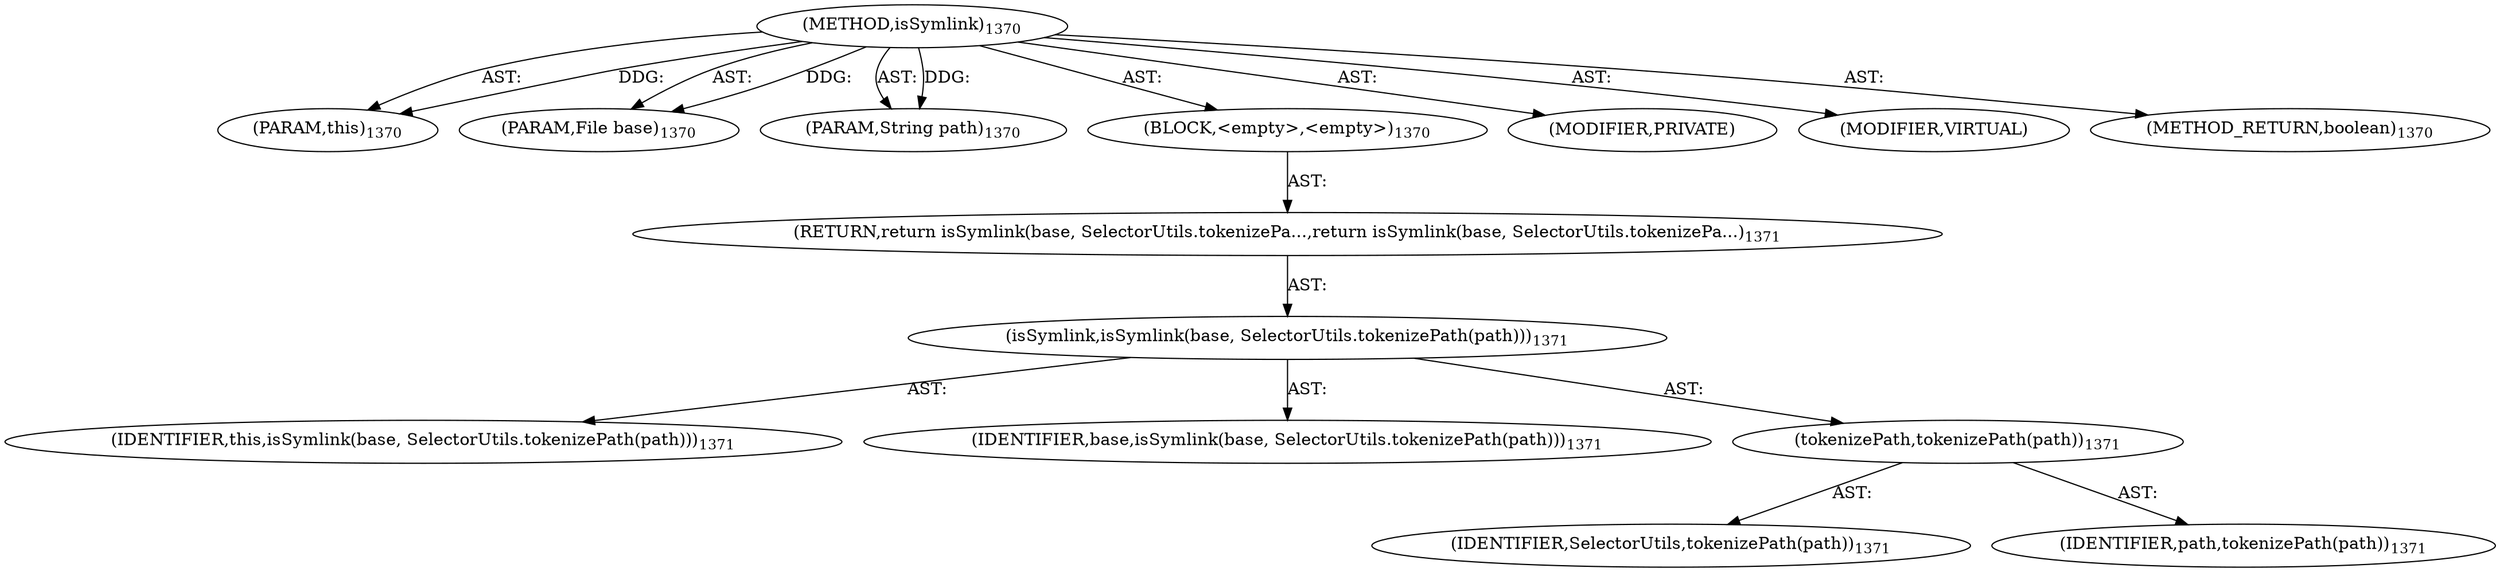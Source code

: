 digraph "isSymlink" {  
"111669149744" [label = <(METHOD,isSymlink)<SUB>1370</SUB>> ]
"115964117016" [label = <(PARAM,this)<SUB>1370</SUB>> ]
"115964117081" [label = <(PARAM,File base)<SUB>1370</SUB>> ]
"115964117082" [label = <(PARAM,String path)<SUB>1370</SUB>> ]
"25769803950" [label = <(BLOCK,&lt;empty&gt;,&lt;empty&gt;)<SUB>1370</SUB>> ]
"146028888111" [label = <(RETURN,return isSymlink(base, SelectorUtils.tokenizePa...,return isSymlink(base, SelectorUtils.tokenizePa...)<SUB>1371</SUB>> ]
"30064771821" [label = <(isSymlink,isSymlink(base, SelectorUtils.tokenizePath(path)))<SUB>1371</SUB>> ]
"68719476796" [label = <(IDENTIFIER,this,isSymlink(base, SelectorUtils.tokenizePath(path)))<SUB>1371</SUB>> ]
"68719477408" [label = <(IDENTIFIER,base,isSymlink(base, SelectorUtils.tokenizePath(path)))<SUB>1371</SUB>> ]
"30064771822" [label = <(tokenizePath,tokenizePath(path))<SUB>1371</SUB>> ]
"68719477409" [label = <(IDENTIFIER,SelectorUtils,tokenizePath(path))<SUB>1371</SUB>> ]
"68719477410" [label = <(IDENTIFIER,path,tokenizePath(path))<SUB>1371</SUB>> ]
"133143986297" [label = <(MODIFIER,PRIVATE)> ]
"133143986298" [label = <(MODIFIER,VIRTUAL)> ]
"128849018928" [label = <(METHOD_RETURN,boolean)<SUB>1370</SUB>> ]
  "111669149744" -> "115964117016"  [ label = "AST: "] 
  "111669149744" -> "115964117081"  [ label = "AST: "] 
  "111669149744" -> "115964117082"  [ label = "AST: "] 
  "111669149744" -> "25769803950"  [ label = "AST: "] 
  "111669149744" -> "133143986297"  [ label = "AST: "] 
  "111669149744" -> "133143986298"  [ label = "AST: "] 
  "111669149744" -> "128849018928"  [ label = "AST: "] 
  "25769803950" -> "146028888111"  [ label = "AST: "] 
  "146028888111" -> "30064771821"  [ label = "AST: "] 
  "30064771821" -> "68719476796"  [ label = "AST: "] 
  "30064771821" -> "68719477408"  [ label = "AST: "] 
  "30064771821" -> "30064771822"  [ label = "AST: "] 
  "30064771822" -> "68719477409"  [ label = "AST: "] 
  "30064771822" -> "68719477410"  [ label = "AST: "] 
  "111669149744" -> "115964117016"  [ label = "DDG: "] 
  "111669149744" -> "115964117081"  [ label = "DDG: "] 
  "111669149744" -> "115964117082"  [ label = "DDG: "] 
}
